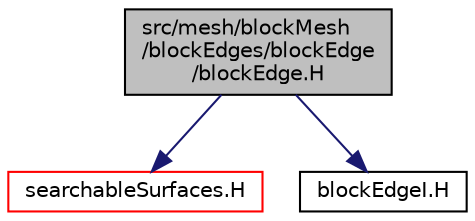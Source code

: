 digraph "src/mesh/blockMesh/blockEdges/blockEdge/blockEdge.H"
{
  bgcolor="transparent";
  edge [fontname="Helvetica",fontsize="10",labelfontname="Helvetica",labelfontsize="10"];
  node [fontname="Helvetica",fontsize="10",shape=record];
  Node1 [label="src/mesh/blockMesh\l/blockEdges/blockEdge\l/blockEdge.H",height=0.2,width=0.4,color="black", fillcolor="grey75", style="filled" fontcolor="black"];
  Node1 -> Node2 [color="midnightblue",fontsize="10",style="solid",fontname="Helvetica"];
  Node2 [label="searchableSurfaces.H",height=0.2,width=0.4,color="red",URL="$searchableSurfaces_8H.html"];
  Node1 -> Node3 [color="midnightblue",fontsize="10",style="solid",fontname="Helvetica"];
  Node3 [label="blockEdgeI.H",height=0.2,width=0.4,color="black",URL="$blockEdgeI_8H.html"];
}

